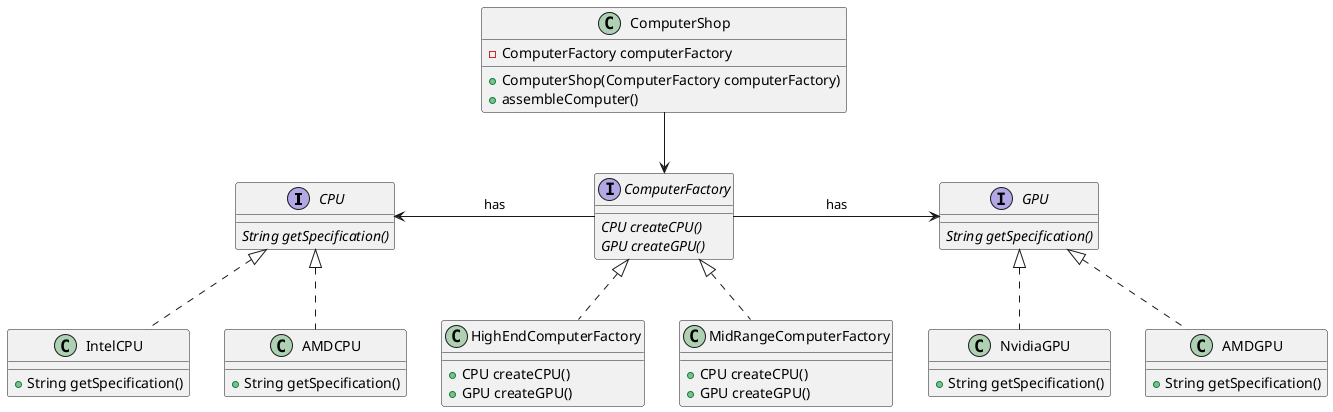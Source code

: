 @startuml

interface CPU {
    {abstract} String getSpecification()
}

class IntelCPU {
    + String getSpecification()
}

class AMDCPU {
    + String getSpecification()
}

interface GPU {
    {abstract} String getSpecification()
}

class NvidiaGPU {
    + String getSpecification()
}

class AMDGPU {
    + String getSpecification()
}

interface ComputerFactory {
    {abstract} CPU createCPU()
    {abstract} GPU createGPU()
}

class HighEndComputerFactory {
    + CPU createCPU()
    + GPU createGPU()
}

class MidRangeComputerFactory {
    + CPU createCPU()
    + GPU createGPU()
}

class ComputerShop {
    - ComputerFactory computerFactory
    + ComputerShop(ComputerFactory computerFactory)
    + assembleComputer()
}

ComputerFactory <|.. HighEndComputerFactory
ComputerFactory <|.. MidRangeComputerFactory

CPU <|.. IntelCPU
CPU <|.. AMDCPU
GPU <|.. NvidiaGPU
GPU <|.. AMDGPU

ComputerFactory-left->CPU : has
ComputerFactory-right->GPU :has
ComputerShop --> ComputerFactory

@enduml

